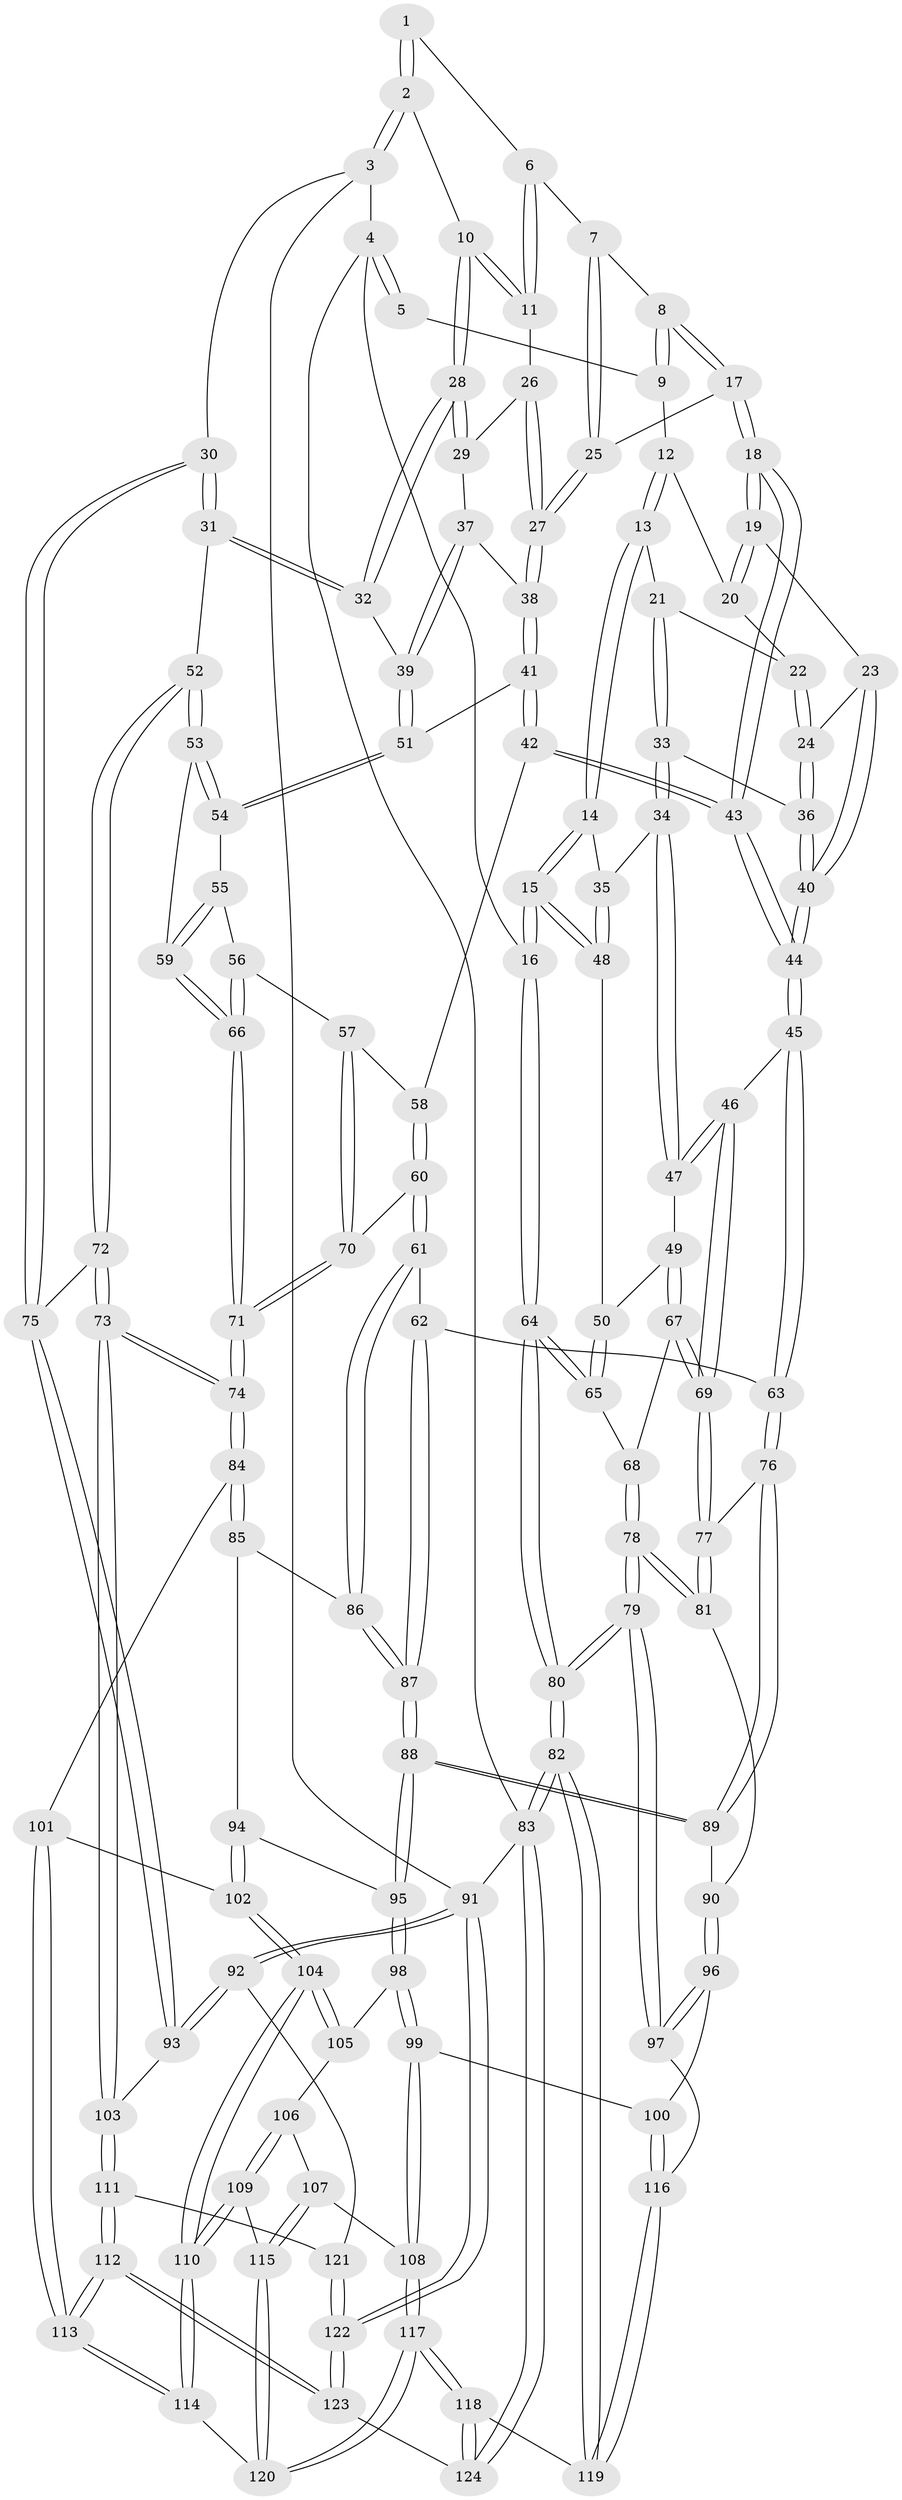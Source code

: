 // coarse degree distribution, {5: 0.1891891891891892, 3: 0.2972972972972973, 2: 0.08108108108108109, 4: 0.2972972972972973, 6: 0.08108108108108109, 7: 0.02702702702702703, 13: 0.02702702702702703}
// Generated by graph-tools (version 1.1) at 2025/06/03/04/25 22:06:08]
// undirected, 124 vertices, 307 edges
graph export_dot {
graph [start="1"]
  node [color=gray90,style=filled];
  1 [pos="+0.6448817016010965+0"];
  2 [pos="+1+0"];
  3 [pos="+1+0"];
  4 [pos="+0+0"];
  5 [pos="+0.2821204369429195+0"];
  6 [pos="+0.6200438104735198+0"];
  7 [pos="+0.5264128376286594+0.06932657273965888"];
  8 [pos="+0.3797781178177876+0.026810403673922397"];
  9 [pos="+0.2886272458264758+0"];
  10 [pos="+0.8434762958260971+0.07732428414215947"];
  11 [pos="+0.6708495766797901+0.10943339058297102"];
  12 [pos="+0.28520838738661475+0"];
  13 [pos="+0.14066300792806966+0.11690108486736837"];
  14 [pos="+0+0.09393137519916392"];
  15 [pos="+0+0.014285978508102653"];
  16 [pos="+0+0.001825558864759087"];
  17 [pos="+0.40309738352797686+0.12870355061907274"];
  18 [pos="+0.36368810288202247+0.17669980799293958"];
  19 [pos="+0.3500057227114978+0.17088546033767157"];
  20 [pos="+0.28347867178236835+0.05694963705315963"];
  21 [pos="+0.1551729747366205+0.13609144561393272"];
  22 [pos="+0.26996037069587614+0.09186232512263502"];
  23 [pos="+0.2654538848774396+0.1715520314453491"];
  24 [pos="+0.25077313397375944+0.16797850637403725"];
  25 [pos="+0.5210926588750501+0.1392319659920631"];
  26 [pos="+0.6701569752619022+0.1117041200537742"];
  27 [pos="+0.5611608687441813+0.21120372987751265"];
  28 [pos="+0.8321421297723156+0.19166877644293265"];
  29 [pos="+0.7261033364642991+0.17532275393799573"];
  30 [pos="+1+0.29311538065571313"];
  31 [pos="+0.897697975877842+0.2888725800461871"];
  32 [pos="+0.8486506800840975+0.24555978963061298"];
  33 [pos="+0.18880908394340457+0.18849076788998995"];
  34 [pos="+0.15885522030425853+0.24895264278083437"];
  35 [pos="+0.13483814594252272+0.25432886018477696"];
  36 [pos="+0.20578945512799066+0.18755698152482425"];
  37 [pos="+0.7118339052297843+0.1906796312585188"];
  38 [pos="+0.5612183228107768+0.21570457637204635"];
  39 [pos="+0.6829857347084497+0.30357469698873185"];
  40 [pos="+0.3342726020489778+0.32303317836863504"];
  41 [pos="+0.5583920875412764+0.24337644350533125"];
  42 [pos="+0.46931994747162403+0.32084286147058333"];
  43 [pos="+0.3953883769052874+0.3415032006707139"];
  44 [pos="+0.3675180551878635+0.3663906781229281"];
  45 [pos="+0.35796989217517244+0.37993287243125523"];
  46 [pos="+0.2788149610989989+0.38743920103538987"];
  47 [pos="+0.23785148456306002+0.3738803390063498"];
  48 [pos="+0.0787711717753029+0.29507646511191177"];
  49 [pos="+0.10762170641654768+0.4039274617434334"];
  50 [pos="+0.07003103373441114+0.381585964231639"];
  51 [pos="+0.6765678857014297+0.307374432187937"];
  52 [pos="+0.8251491740529314+0.43681476804154684"];
  53 [pos="+0.8184053911974363+0.43740977449001556"];
  54 [pos="+0.6816088384536519+0.3399211142890084"];
  55 [pos="+0.6683243757645957+0.3703211511562048"];
  56 [pos="+0.6457642042789129+0.4194692756241593"];
  57 [pos="+0.6383581511702294+0.42516089096300186"];
  58 [pos="+0.5264548436106964+0.38019815191914297"];
  59 [pos="+0.7594745209769507+0.4729073621068478"];
  60 [pos="+0.567708610735926+0.5392159697094431"];
  61 [pos="+0.5319274496961948+0.5561141598039566"];
  62 [pos="+0.5259809960927379+0.5550040162453365"];
  63 [pos="+0.38838594002930743+0.49192971120300477"];
  64 [pos="+0+0.4027016131385012"];
  65 [pos="+0+0.4131632358289267"];
  66 [pos="+0.7498929628983603+0.47891430309397565"];
  67 [pos="+0.10785764017229649+0.4813640548716242"];
  68 [pos="+0.057007267579971814+0.5194986790197725"];
  69 [pos="+0.18469374391483745+0.5424738264422697"];
  70 [pos="+0.6008043905057298+0.5348296851095788"];
  71 [pos="+0.6890836057039192+0.5803870707077244"];
  72 [pos="+0.9126946186954393+0.5524190071458948"];
  73 [pos="+0.7747563644246809+0.7087106175869621"];
  74 [pos="+0.7521790676565391+0.7008692969720157"];
  75 [pos="+1+0.5420192633029244"];
  76 [pos="+0.3502258127197069+0.5693218791134818"];
  77 [pos="+0.1869171438709551+0.5598210512324733"];
  78 [pos="+0.04031391151340767+0.6612490391633318"];
  79 [pos="+0+0.7244772895536945"];
  80 [pos="+0+0.8175511958307834"];
  81 [pos="+0.17256689831785973+0.5941959230675133"];
  82 [pos="+0+0.9557464162951856"];
  83 [pos="+0+1"];
  84 [pos="+0.6533115048329622+0.7365900482815433"];
  85 [pos="+0.54395991838736+0.6504285238545401"];
  86 [pos="+0.5377910774621493+0.6275940049609915"];
  87 [pos="+0.39711019472558134+0.6979998564679772"];
  88 [pos="+0.39200231789411555+0.7024927365650881"];
  89 [pos="+0.3473337438978986+0.6518526579037874"];
  90 [pos="+0.25015989757708434+0.6803914923404004"];
  91 [pos="+1+1"];
  92 [pos="+1+0.7424376199454047"];
  93 [pos="+1+0.6567259242150868"];
  94 [pos="+0.49186514470428844+0.7152785543866839"];
  95 [pos="+0.3971531834296147+0.7156347993086096"];
  96 [pos="+0.2423657687953048+0.6956259723538731"];
  97 [pos="+0.06060653975817816+0.7466050157741129"];
  98 [pos="+0.3964247862437601+0.7211818707022002"];
  99 [pos="+0.3238152266317986+0.811534812032433"];
  100 [pos="+0.24751529156991356+0.7996819845834208"];
  101 [pos="+0.6348357267822058+0.7542246139252059"];
  102 [pos="+0.569403817426054+0.786577220879728"];
  103 [pos="+0.778288009928775+0.7141801971927495"];
  104 [pos="+0.5519928046149186+0.8108917434332815"];
  105 [pos="+0.40662276722876345+0.7369175417135975"];
  106 [pos="+0.4273822722582906+0.7808514842903024"];
  107 [pos="+0.3970101015718662+0.849226224208792"];
  108 [pos="+0.32532250373428+0.815481459848634"];
  109 [pos="+0.47437992137985524+0.8489666558496184"];
  110 [pos="+0.5267710148779574+0.8603023087128879"];
  111 [pos="+0.8145285979685986+0.7832216017969327"];
  112 [pos="+0.7297755521174002+1"];
  113 [pos="+0.6682503545843442+1"];
  114 [pos="+0.5488458970385907+0.9305297945797497"];
  115 [pos="+0.422736326048335+0.8740072251514381"];
  116 [pos="+0.19874994691603884+0.8315256445232202"];
  117 [pos="+0.33163603611901166+1"];
  118 [pos="+0.30048284504233846+1"];
  119 [pos="+0.19562538633167537+0.9280528161865926"];
  120 [pos="+0.36612106646723164+0.9771377476750246"];
  121 [pos="+0.9188303813841672+0.8044916760954999"];
  122 [pos="+1+1"];
  123 [pos="+0.7530553703789852+1"];
  124 [pos="+0.30066335256976584+1"];
  1 -- 2;
  1 -- 2;
  1 -- 6;
  2 -- 3;
  2 -- 3;
  2 -- 10;
  3 -- 4;
  3 -- 30;
  3 -- 91;
  4 -- 5;
  4 -- 5;
  4 -- 16;
  4 -- 83;
  5 -- 9;
  6 -- 7;
  6 -- 11;
  6 -- 11;
  7 -- 8;
  7 -- 25;
  7 -- 25;
  8 -- 9;
  8 -- 9;
  8 -- 17;
  8 -- 17;
  9 -- 12;
  10 -- 11;
  10 -- 11;
  10 -- 28;
  10 -- 28;
  11 -- 26;
  12 -- 13;
  12 -- 13;
  12 -- 20;
  13 -- 14;
  13 -- 14;
  13 -- 21;
  14 -- 15;
  14 -- 15;
  14 -- 35;
  15 -- 16;
  15 -- 16;
  15 -- 48;
  15 -- 48;
  16 -- 64;
  16 -- 64;
  17 -- 18;
  17 -- 18;
  17 -- 25;
  18 -- 19;
  18 -- 19;
  18 -- 43;
  18 -- 43;
  19 -- 20;
  19 -- 20;
  19 -- 23;
  20 -- 22;
  21 -- 22;
  21 -- 33;
  21 -- 33;
  22 -- 24;
  22 -- 24;
  23 -- 24;
  23 -- 40;
  23 -- 40;
  24 -- 36;
  24 -- 36;
  25 -- 27;
  25 -- 27;
  26 -- 27;
  26 -- 27;
  26 -- 29;
  27 -- 38;
  27 -- 38;
  28 -- 29;
  28 -- 29;
  28 -- 32;
  28 -- 32;
  29 -- 37;
  30 -- 31;
  30 -- 31;
  30 -- 75;
  30 -- 75;
  31 -- 32;
  31 -- 32;
  31 -- 52;
  32 -- 39;
  33 -- 34;
  33 -- 34;
  33 -- 36;
  34 -- 35;
  34 -- 47;
  34 -- 47;
  35 -- 48;
  35 -- 48;
  36 -- 40;
  36 -- 40;
  37 -- 38;
  37 -- 39;
  37 -- 39;
  38 -- 41;
  38 -- 41;
  39 -- 51;
  39 -- 51;
  40 -- 44;
  40 -- 44;
  41 -- 42;
  41 -- 42;
  41 -- 51;
  42 -- 43;
  42 -- 43;
  42 -- 58;
  43 -- 44;
  43 -- 44;
  44 -- 45;
  44 -- 45;
  45 -- 46;
  45 -- 63;
  45 -- 63;
  46 -- 47;
  46 -- 47;
  46 -- 69;
  46 -- 69;
  47 -- 49;
  48 -- 50;
  49 -- 50;
  49 -- 67;
  49 -- 67;
  50 -- 65;
  50 -- 65;
  51 -- 54;
  51 -- 54;
  52 -- 53;
  52 -- 53;
  52 -- 72;
  52 -- 72;
  53 -- 54;
  53 -- 54;
  53 -- 59;
  54 -- 55;
  55 -- 56;
  55 -- 59;
  55 -- 59;
  56 -- 57;
  56 -- 66;
  56 -- 66;
  57 -- 58;
  57 -- 70;
  57 -- 70;
  58 -- 60;
  58 -- 60;
  59 -- 66;
  59 -- 66;
  60 -- 61;
  60 -- 61;
  60 -- 70;
  61 -- 62;
  61 -- 86;
  61 -- 86;
  62 -- 63;
  62 -- 87;
  62 -- 87;
  63 -- 76;
  63 -- 76;
  64 -- 65;
  64 -- 65;
  64 -- 80;
  64 -- 80;
  65 -- 68;
  66 -- 71;
  66 -- 71;
  67 -- 68;
  67 -- 69;
  67 -- 69;
  68 -- 78;
  68 -- 78;
  69 -- 77;
  69 -- 77;
  70 -- 71;
  70 -- 71;
  71 -- 74;
  71 -- 74;
  72 -- 73;
  72 -- 73;
  72 -- 75;
  73 -- 74;
  73 -- 74;
  73 -- 103;
  73 -- 103;
  74 -- 84;
  74 -- 84;
  75 -- 93;
  75 -- 93;
  76 -- 77;
  76 -- 89;
  76 -- 89;
  77 -- 81;
  77 -- 81;
  78 -- 79;
  78 -- 79;
  78 -- 81;
  78 -- 81;
  79 -- 80;
  79 -- 80;
  79 -- 97;
  79 -- 97;
  80 -- 82;
  80 -- 82;
  81 -- 90;
  82 -- 83;
  82 -- 83;
  82 -- 119;
  82 -- 119;
  83 -- 124;
  83 -- 124;
  83 -- 91;
  84 -- 85;
  84 -- 85;
  84 -- 101;
  85 -- 86;
  85 -- 94;
  86 -- 87;
  86 -- 87;
  87 -- 88;
  87 -- 88;
  88 -- 89;
  88 -- 89;
  88 -- 95;
  88 -- 95;
  89 -- 90;
  90 -- 96;
  90 -- 96;
  91 -- 92;
  91 -- 92;
  91 -- 122;
  91 -- 122;
  92 -- 93;
  92 -- 93;
  92 -- 121;
  93 -- 103;
  94 -- 95;
  94 -- 102;
  94 -- 102;
  95 -- 98;
  95 -- 98;
  96 -- 97;
  96 -- 97;
  96 -- 100;
  97 -- 116;
  98 -- 99;
  98 -- 99;
  98 -- 105;
  99 -- 100;
  99 -- 108;
  99 -- 108;
  100 -- 116;
  100 -- 116;
  101 -- 102;
  101 -- 113;
  101 -- 113;
  102 -- 104;
  102 -- 104;
  103 -- 111;
  103 -- 111;
  104 -- 105;
  104 -- 105;
  104 -- 110;
  104 -- 110;
  105 -- 106;
  106 -- 107;
  106 -- 109;
  106 -- 109;
  107 -- 108;
  107 -- 115;
  107 -- 115;
  108 -- 117;
  108 -- 117;
  109 -- 110;
  109 -- 110;
  109 -- 115;
  110 -- 114;
  110 -- 114;
  111 -- 112;
  111 -- 112;
  111 -- 121;
  112 -- 113;
  112 -- 113;
  112 -- 123;
  112 -- 123;
  113 -- 114;
  113 -- 114;
  114 -- 120;
  115 -- 120;
  115 -- 120;
  116 -- 119;
  116 -- 119;
  117 -- 118;
  117 -- 118;
  117 -- 120;
  117 -- 120;
  118 -- 119;
  118 -- 124;
  118 -- 124;
  121 -- 122;
  121 -- 122;
  122 -- 123;
  122 -- 123;
  123 -- 124;
}
